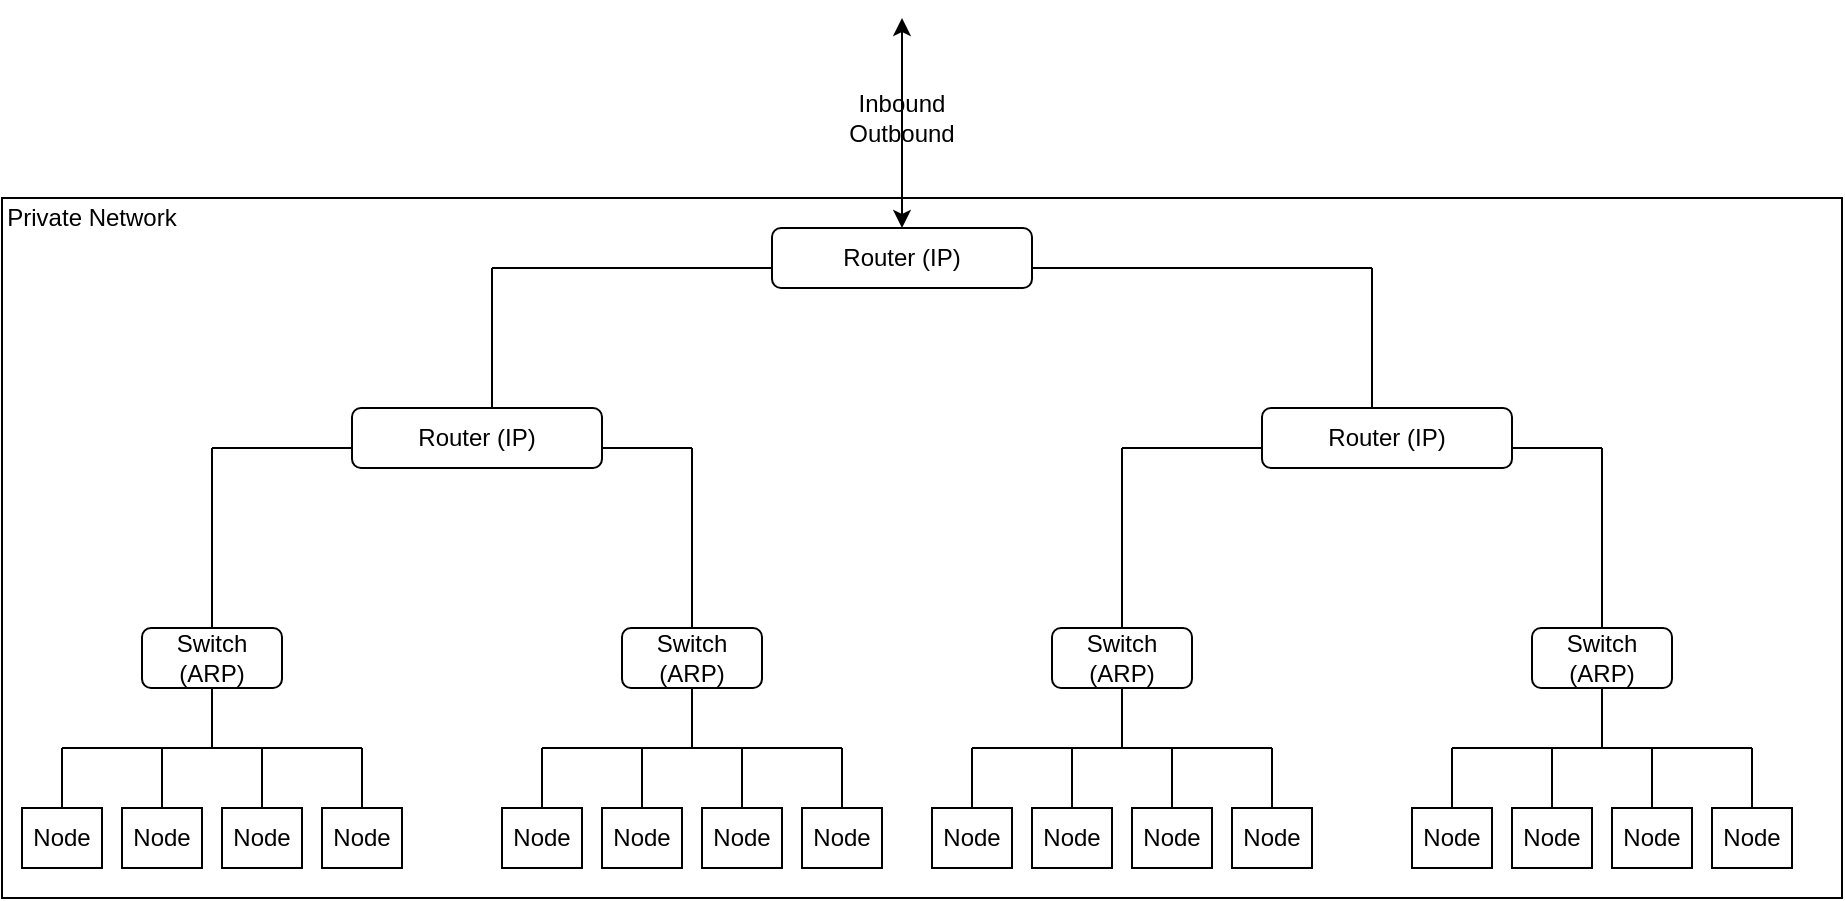 <mxfile version="13.1.9" type="github">
  <diagram name="Page-1" id="822b0af5-4adb-64df-f703-e8dfc1f81529">
    <mxGraphModel dx="782" dy="1286" grid="1" gridSize="10" guides="1" tooltips="1" connect="1" arrows="1" fold="1" page="1" pageScale="1" pageWidth="1100" pageHeight="850" background="#ffffff" math="0" shadow="0">
      <root>
        <mxCell id="0" />
        <mxCell id="1" parent="0" />
        <mxCell id="PTj7z3cZV99JKy-nUeGR-238" value="" style="rounded=0;whiteSpace=wrap;html=1;" vertex="1" parent="1">
          <mxGeometry x="720" y="-30" width="920" height="350" as="geometry" />
        </mxCell>
        <mxCell id="PTj7z3cZV99JKy-nUeGR-239" value="Node" style="rounded=0;whiteSpace=wrap;html=1;" vertex="1" parent="1">
          <mxGeometry x="780" y="275" width="40" height="30" as="geometry" />
        </mxCell>
        <mxCell id="PTj7z3cZV99JKy-nUeGR-240" value="Node" style="rounded=0;whiteSpace=wrap;html=1;" vertex="1" parent="1">
          <mxGeometry x="830" y="275" width="40" height="30" as="geometry" />
        </mxCell>
        <mxCell id="PTj7z3cZV99JKy-nUeGR-241" value="Node" style="rounded=0;whiteSpace=wrap;html=1;" vertex="1" parent="1">
          <mxGeometry x="880" y="275" width="40" height="30" as="geometry" />
        </mxCell>
        <mxCell id="PTj7z3cZV99JKy-nUeGR-242" value="Node" style="rounded=0;whiteSpace=wrap;html=1;" vertex="1" parent="1">
          <mxGeometry x="730" y="275" width="40" height="30" as="geometry" />
        </mxCell>
        <mxCell id="PTj7z3cZV99JKy-nUeGR-243" value="Switch (ARP)" style="rounded=1;whiteSpace=wrap;html=1;" vertex="1" parent="1">
          <mxGeometry x="790" y="185" width="70" height="30" as="geometry" />
        </mxCell>
        <mxCell id="PTj7z3cZV99JKy-nUeGR-244" value="" style="endArrow=none;html=1;exitX=0.5;exitY=0;exitDx=0;exitDy=0;" edge="1" parent="1" source="PTj7z3cZV99JKy-nUeGR-242">
          <mxGeometry width="50" height="50" relative="1" as="geometry">
            <mxPoint x="710" y="265" as="sourcePoint" />
            <mxPoint x="750" y="245" as="targetPoint" />
          </mxGeometry>
        </mxCell>
        <mxCell id="PTj7z3cZV99JKy-nUeGR-245" value="" style="endArrow=none;html=1;" edge="1" parent="1">
          <mxGeometry width="50" height="50" relative="1" as="geometry">
            <mxPoint x="750" y="245" as="sourcePoint" />
            <mxPoint x="900" y="245" as="targetPoint" />
          </mxGeometry>
        </mxCell>
        <mxCell id="PTj7z3cZV99JKy-nUeGR-246" value="" style="endArrow=none;html=1;exitX=0.5;exitY=0;exitDx=0;exitDy=0;" edge="1" parent="1" source="PTj7z3cZV99JKy-nUeGR-241">
          <mxGeometry width="50" height="50" relative="1" as="geometry">
            <mxPoint x="1100" y="275" as="sourcePoint" />
            <mxPoint x="900" y="245" as="targetPoint" />
          </mxGeometry>
        </mxCell>
        <mxCell id="PTj7z3cZV99JKy-nUeGR-247" value="" style="endArrow=none;html=1;entryX=0.5;entryY=1;entryDx=0;entryDy=0;" edge="1" parent="1" target="PTj7z3cZV99JKy-nUeGR-243">
          <mxGeometry width="50" height="50" relative="1" as="geometry">
            <mxPoint x="825" y="245" as="sourcePoint" />
            <mxPoint x="1110" y="195" as="targetPoint" />
          </mxGeometry>
        </mxCell>
        <mxCell id="PTj7z3cZV99JKy-nUeGR-248" value="" style="endArrow=none;html=1;exitX=0.5;exitY=0;exitDx=0;exitDy=0;" edge="1" parent="1" source="PTj7z3cZV99JKy-nUeGR-239">
          <mxGeometry width="50" height="50" relative="1" as="geometry">
            <mxPoint x="1060" y="245" as="sourcePoint" />
            <mxPoint x="800" y="245" as="targetPoint" />
          </mxGeometry>
        </mxCell>
        <mxCell id="PTj7z3cZV99JKy-nUeGR-249" value="" style="endArrow=none;html=1;exitX=0.5;exitY=0;exitDx=0;exitDy=0;" edge="1" parent="1" source="PTj7z3cZV99JKy-nUeGR-240">
          <mxGeometry width="50" height="50" relative="1" as="geometry">
            <mxPoint x="1060" y="245" as="sourcePoint" />
            <mxPoint x="850" y="245" as="targetPoint" />
          </mxGeometry>
        </mxCell>
        <mxCell id="PTj7z3cZV99JKy-nUeGR-250" value="Node" style="rounded=0;whiteSpace=wrap;html=1;" vertex="1" parent="1">
          <mxGeometry x="1020" y="275" width="40" height="30" as="geometry" />
        </mxCell>
        <mxCell id="PTj7z3cZV99JKy-nUeGR-251" value="Node" style="rounded=0;whiteSpace=wrap;html=1;" vertex="1" parent="1">
          <mxGeometry x="1070" y="275" width="40" height="30" as="geometry" />
        </mxCell>
        <mxCell id="PTj7z3cZV99JKy-nUeGR-252" value="Node" style="rounded=0;whiteSpace=wrap;html=1;" vertex="1" parent="1">
          <mxGeometry x="1120" y="275" width="40" height="30" as="geometry" />
        </mxCell>
        <mxCell id="PTj7z3cZV99JKy-nUeGR-253" value="Node" style="rounded=0;whiteSpace=wrap;html=1;" vertex="1" parent="1">
          <mxGeometry x="970" y="275" width="40" height="30" as="geometry" />
        </mxCell>
        <mxCell id="PTj7z3cZV99JKy-nUeGR-254" value="Switch (ARP)" style="rounded=1;whiteSpace=wrap;html=1;" vertex="1" parent="1">
          <mxGeometry x="1030" y="185" width="70" height="30" as="geometry" />
        </mxCell>
        <mxCell id="PTj7z3cZV99JKy-nUeGR-255" value="" style="endArrow=none;html=1;exitX=0.5;exitY=0;exitDx=0;exitDy=0;" edge="1" parent="1" source="PTj7z3cZV99JKy-nUeGR-253">
          <mxGeometry width="50" height="50" relative="1" as="geometry">
            <mxPoint x="950" y="265" as="sourcePoint" />
            <mxPoint x="990" y="245" as="targetPoint" />
          </mxGeometry>
        </mxCell>
        <mxCell id="PTj7z3cZV99JKy-nUeGR-256" value="" style="endArrow=none;html=1;" edge="1" parent="1">
          <mxGeometry width="50" height="50" relative="1" as="geometry">
            <mxPoint x="990" y="245" as="sourcePoint" />
            <mxPoint x="1140" y="245" as="targetPoint" />
          </mxGeometry>
        </mxCell>
        <mxCell id="PTj7z3cZV99JKy-nUeGR-257" value="" style="endArrow=none;html=1;exitX=0.5;exitY=0;exitDx=0;exitDy=0;" edge="1" parent="1" source="PTj7z3cZV99JKy-nUeGR-252">
          <mxGeometry width="50" height="50" relative="1" as="geometry">
            <mxPoint x="1340" y="275" as="sourcePoint" />
            <mxPoint x="1140" y="245" as="targetPoint" />
          </mxGeometry>
        </mxCell>
        <mxCell id="PTj7z3cZV99JKy-nUeGR-258" value="" style="endArrow=none;html=1;entryX=0.5;entryY=1;entryDx=0;entryDy=0;" edge="1" parent="1" target="PTj7z3cZV99JKy-nUeGR-254">
          <mxGeometry width="50" height="50" relative="1" as="geometry">
            <mxPoint x="1065" y="245" as="sourcePoint" />
            <mxPoint x="1350" y="195" as="targetPoint" />
          </mxGeometry>
        </mxCell>
        <mxCell id="PTj7z3cZV99JKy-nUeGR-259" value="" style="endArrow=none;html=1;exitX=0.5;exitY=0;exitDx=0;exitDy=0;" edge="1" parent="1" source="PTj7z3cZV99JKy-nUeGR-250">
          <mxGeometry width="50" height="50" relative="1" as="geometry">
            <mxPoint x="1300" y="245" as="sourcePoint" />
            <mxPoint x="1040" y="245" as="targetPoint" />
          </mxGeometry>
        </mxCell>
        <mxCell id="PTj7z3cZV99JKy-nUeGR-260" value="" style="endArrow=none;html=1;exitX=0.5;exitY=0;exitDx=0;exitDy=0;" edge="1" parent="1" source="PTj7z3cZV99JKy-nUeGR-251">
          <mxGeometry width="50" height="50" relative="1" as="geometry">
            <mxPoint x="1300" y="245" as="sourcePoint" />
            <mxPoint x="1090" y="245" as="targetPoint" />
          </mxGeometry>
        </mxCell>
        <mxCell id="PTj7z3cZV99JKy-nUeGR-261" value="Router (IP)" style="rounded=1;whiteSpace=wrap;html=1;" vertex="1" parent="1">
          <mxGeometry x="895" y="75" width="125" height="30" as="geometry" />
        </mxCell>
        <mxCell id="PTj7z3cZV99JKy-nUeGR-262" value="" style="endArrow=none;html=1;exitX=0.5;exitY=0;exitDx=0;exitDy=0;" edge="1" parent="1" source="PTj7z3cZV99JKy-nUeGR-254">
          <mxGeometry width="50" height="50" relative="1" as="geometry">
            <mxPoint x="1045" y="155" as="sourcePoint" />
            <mxPoint x="1065" y="95" as="targetPoint" />
          </mxGeometry>
        </mxCell>
        <mxCell id="PTj7z3cZV99JKy-nUeGR-263" value="" style="endArrow=none;html=1;" edge="1" parent="1">
          <mxGeometry width="50" height="50" relative="1" as="geometry">
            <mxPoint x="1020" y="95" as="sourcePoint" />
            <mxPoint x="1065" y="95" as="targetPoint" />
          </mxGeometry>
        </mxCell>
        <mxCell id="PTj7z3cZV99JKy-nUeGR-264" value="" style="endArrow=none;html=1;entryX=0.5;entryY=0;entryDx=0;entryDy=0;" edge="1" parent="1" target="PTj7z3cZV99JKy-nUeGR-243">
          <mxGeometry width="50" height="50" relative="1" as="geometry">
            <mxPoint x="825" y="95" as="sourcePoint" />
            <mxPoint x="1095" y="215" as="targetPoint" />
          </mxGeometry>
        </mxCell>
        <mxCell id="PTj7z3cZV99JKy-nUeGR-265" value="" style="endArrow=none;html=1;" edge="1" parent="1">
          <mxGeometry width="50" height="50" relative="1" as="geometry">
            <mxPoint x="895" y="95" as="sourcePoint" />
            <mxPoint x="825" y="95" as="targetPoint" />
          </mxGeometry>
        </mxCell>
        <mxCell id="PTj7z3cZV99JKy-nUeGR-266" value="Node" style="rounded=0;whiteSpace=wrap;html=1;" vertex="1" parent="1">
          <mxGeometry x="1235" y="275" width="40" height="30" as="geometry" />
        </mxCell>
        <mxCell id="PTj7z3cZV99JKy-nUeGR-267" value="Node" style="rounded=0;whiteSpace=wrap;html=1;" vertex="1" parent="1">
          <mxGeometry x="1285" y="275" width="40" height="30" as="geometry" />
        </mxCell>
        <mxCell id="PTj7z3cZV99JKy-nUeGR-268" value="Node" style="rounded=0;whiteSpace=wrap;html=1;" vertex="1" parent="1">
          <mxGeometry x="1335" y="275" width="40" height="30" as="geometry" />
        </mxCell>
        <mxCell id="PTj7z3cZV99JKy-nUeGR-269" value="Node" style="rounded=0;whiteSpace=wrap;html=1;" vertex="1" parent="1">
          <mxGeometry x="1185" y="275" width="40" height="30" as="geometry" />
        </mxCell>
        <mxCell id="PTj7z3cZV99JKy-nUeGR-270" value="Switch (ARP)" style="rounded=1;whiteSpace=wrap;html=1;" vertex="1" parent="1">
          <mxGeometry x="1245" y="185" width="70" height="30" as="geometry" />
        </mxCell>
        <mxCell id="PTj7z3cZV99JKy-nUeGR-271" value="" style="endArrow=none;html=1;exitX=0.5;exitY=0;exitDx=0;exitDy=0;" edge="1" parent="1" source="PTj7z3cZV99JKy-nUeGR-269">
          <mxGeometry width="50" height="50" relative="1" as="geometry">
            <mxPoint x="1165" y="265" as="sourcePoint" />
            <mxPoint x="1205" y="245" as="targetPoint" />
          </mxGeometry>
        </mxCell>
        <mxCell id="PTj7z3cZV99JKy-nUeGR-272" value="" style="endArrow=none;html=1;" edge="1" parent="1">
          <mxGeometry width="50" height="50" relative="1" as="geometry">
            <mxPoint x="1205" y="245" as="sourcePoint" />
            <mxPoint x="1355" y="245" as="targetPoint" />
          </mxGeometry>
        </mxCell>
        <mxCell id="PTj7z3cZV99JKy-nUeGR-273" value="" style="endArrow=none;html=1;exitX=0.5;exitY=0;exitDx=0;exitDy=0;" edge="1" parent="1" source="PTj7z3cZV99JKy-nUeGR-268">
          <mxGeometry width="50" height="50" relative="1" as="geometry">
            <mxPoint x="1555" y="275" as="sourcePoint" />
            <mxPoint x="1355" y="245" as="targetPoint" />
          </mxGeometry>
        </mxCell>
        <mxCell id="PTj7z3cZV99JKy-nUeGR-274" value="" style="endArrow=none;html=1;entryX=0.5;entryY=1;entryDx=0;entryDy=0;" edge="1" parent="1" target="PTj7z3cZV99JKy-nUeGR-270">
          <mxGeometry width="50" height="50" relative="1" as="geometry">
            <mxPoint x="1280" y="245" as="sourcePoint" />
            <mxPoint x="1565" y="195" as="targetPoint" />
          </mxGeometry>
        </mxCell>
        <mxCell id="PTj7z3cZV99JKy-nUeGR-275" value="" style="endArrow=none;html=1;exitX=0.5;exitY=0;exitDx=0;exitDy=0;" edge="1" parent="1" source="PTj7z3cZV99JKy-nUeGR-266">
          <mxGeometry width="50" height="50" relative="1" as="geometry">
            <mxPoint x="1515" y="245" as="sourcePoint" />
            <mxPoint x="1255" y="245" as="targetPoint" />
          </mxGeometry>
        </mxCell>
        <mxCell id="PTj7z3cZV99JKy-nUeGR-276" value="" style="endArrow=none;html=1;exitX=0.5;exitY=0;exitDx=0;exitDy=0;" edge="1" parent="1" source="PTj7z3cZV99JKy-nUeGR-267">
          <mxGeometry width="50" height="50" relative="1" as="geometry">
            <mxPoint x="1515" y="245" as="sourcePoint" />
            <mxPoint x="1305" y="245" as="targetPoint" />
          </mxGeometry>
        </mxCell>
        <mxCell id="PTj7z3cZV99JKy-nUeGR-277" value="Node" style="rounded=0;whiteSpace=wrap;html=1;" vertex="1" parent="1">
          <mxGeometry x="1475" y="275" width="40" height="30" as="geometry" />
        </mxCell>
        <mxCell id="PTj7z3cZV99JKy-nUeGR-278" value="Node" style="rounded=0;whiteSpace=wrap;html=1;" vertex="1" parent="1">
          <mxGeometry x="1525" y="275" width="40" height="30" as="geometry" />
        </mxCell>
        <mxCell id="PTj7z3cZV99JKy-nUeGR-279" value="Node" style="rounded=0;whiteSpace=wrap;html=1;" vertex="1" parent="1">
          <mxGeometry x="1575" y="275" width="40" height="30" as="geometry" />
        </mxCell>
        <mxCell id="PTj7z3cZV99JKy-nUeGR-280" value="Node" style="rounded=0;whiteSpace=wrap;html=1;" vertex="1" parent="1">
          <mxGeometry x="1425" y="275" width="40" height="30" as="geometry" />
        </mxCell>
        <mxCell id="PTj7z3cZV99JKy-nUeGR-281" value="Switch (ARP)" style="rounded=1;whiteSpace=wrap;html=1;" vertex="1" parent="1">
          <mxGeometry x="1485" y="185" width="70" height="30" as="geometry" />
        </mxCell>
        <mxCell id="PTj7z3cZV99JKy-nUeGR-282" value="" style="endArrow=none;html=1;exitX=0.5;exitY=0;exitDx=0;exitDy=0;" edge="1" parent="1" source="PTj7z3cZV99JKy-nUeGR-280">
          <mxGeometry width="50" height="50" relative="1" as="geometry">
            <mxPoint x="1405" y="265" as="sourcePoint" />
            <mxPoint x="1445" y="245" as="targetPoint" />
          </mxGeometry>
        </mxCell>
        <mxCell id="PTj7z3cZV99JKy-nUeGR-283" value="" style="endArrow=none;html=1;" edge="1" parent="1">
          <mxGeometry width="50" height="50" relative="1" as="geometry">
            <mxPoint x="1445" y="245" as="sourcePoint" />
            <mxPoint x="1595" y="245" as="targetPoint" />
          </mxGeometry>
        </mxCell>
        <mxCell id="PTj7z3cZV99JKy-nUeGR-284" value="" style="endArrow=none;html=1;exitX=0.5;exitY=0;exitDx=0;exitDy=0;" edge="1" parent="1" source="PTj7z3cZV99JKy-nUeGR-279">
          <mxGeometry width="50" height="50" relative="1" as="geometry">
            <mxPoint x="1795" y="275" as="sourcePoint" />
            <mxPoint x="1595" y="245" as="targetPoint" />
          </mxGeometry>
        </mxCell>
        <mxCell id="PTj7z3cZV99JKy-nUeGR-285" value="" style="endArrow=none;html=1;entryX=0.5;entryY=1;entryDx=0;entryDy=0;" edge="1" parent="1" target="PTj7z3cZV99JKy-nUeGR-281">
          <mxGeometry width="50" height="50" relative="1" as="geometry">
            <mxPoint x="1520" y="245" as="sourcePoint" />
            <mxPoint x="1805" y="195" as="targetPoint" />
          </mxGeometry>
        </mxCell>
        <mxCell id="PTj7z3cZV99JKy-nUeGR-286" value="" style="endArrow=none;html=1;exitX=0.5;exitY=0;exitDx=0;exitDy=0;" edge="1" parent="1" source="PTj7z3cZV99JKy-nUeGR-277">
          <mxGeometry width="50" height="50" relative="1" as="geometry">
            <mxPoint x="1755" y="245" as="sourcePoint" />
            <mxPoint x="1495" y="245" as="targetPoint" />
          </mxGeometry>
        </mxCell>
        <mxCell id="PTj7z3cZV99JKy-nUeGR-287" value="" style="endArrow=none;html=1;exitX=0.5;exitY=0;exitDx=0;exitDy=0;" edge="1" parent="1" source="PTj7z3cZV99JKy-nUeGR-278">
          <mxGeometry width="50" height="50" relative="1" as="geometry">
            <mxPoint x="1755" y="245" as="sourcePoint" />
            <mxPoint x="1545" y="245" as="targetPoint" />
          </mxGeometry>
        </mxCell>
        <mxCell id="PTj7z3cZV99JKy-nUeGR-288" value="Router (IP)" style="rounded=1;whiteSpace=wrap;html=1;" vertex="1" parent="1">
          <mxGeometry x="1350" y="75" width="125" height="30" as="geometry" />
        </mxCell>
        <mxCell id="PTj7z3cZV99JKy-nUeGR-289" value="" style="endArrow=none;html=1;exitX=0.5;exitY=0;exitDx=0;exitDy=0;" edge="1" parent="1" source="PTj7z3cZV99JKy-nUeGR-281">
          <mxGeometry width="50" height="50" relative="1" as="geometry">
            <mxPoint x="1500" y="155" as="sourcePoint" />
            <mxPoint x="1520" y="95" as="targetPoint" />
          </mxGeometry>
        </mxCell>
        <mxCell id="PTj7z3cZV99JKy-nUeGR-290" value="" style="endArrow=none;html=1;" edge="1" parent="1">
          <mxGeometry width="50" height="50" relative="1" as="geometry">
            <mxPoint x="1475" y="95" as="sourcePoint" />
            <mxPoint x="1520" y="95" as="targetPoint" />
          </mxGeometry>
        </mxCell>
        <mxCell id="PTj7z3cZV99JKy-nUeGR-291" value="" style="endArrow=none;html=1;entryX=0.5;entryY=0;entryDx=0;entryDy=0;" edge="1" parent="1" target="PTj7z3cZV99JKy-nUeGR-270">
          <mxGeometry width="50" height="50" relative="1" as="geometry">
            <mxPoint x="1280" y="95" as="sourcePoint" />
            <mxPoint x="1550" y="215" as="targetPoint" />
          </mxGeometry>
        </mxCell>
        <mxCell id="PTj7z3cZV99JKy-nUeGR-292" value="" style="endArrow=none;html=1;" edge="1" parent="1">
          <mxGeometry width="50" height="50" relative="1" as="geometry">
            <mxPoint x="1350" y="95" as="sourcePoint" />
            <mxPoint x="1280" y="95" as="targetPoint" />
          </mxGeometry>
        </mxCell>
        <mxCell id="PTj7z3cZV99JKy-nUeGR-293" value="Router (IP)" style="rounded=1;whiteSpace=wrap;html=1;" vertex="1" parent="1">
          <mxGeometry x="1105" y="-15" width="130" height="30" as="geometry" />
        </mxCell>
        <mxCell id="PTj7z3cZV99JKy-nUeGR-294" value="" style="endArrow=none;html=1;" edge="1" parent="1">
          <mxGeometry width="50" height="50" relative="1" as="geometry">
            <mxPoint x="965" y="5" as="sourcePoint" />
            <mxPoint x="1105" y="5" as="targetPoint" />
          </mxGeometry>
        </mxCell>
        <mxCell id="PTj7z3cZV99JKy-nUeGR-295" value="" style="endArrow=none;html=1;" edge="1" parent="1">
          <mxGeometry width="50" height="50" relative="1" as="geometry">
            <mxPoint x="965" y="75" as="sourcePoint" />
            <mxPoint x="965" y="5" as="targetPoint" />
          </mxGeometry>
        </mxCell>
        <mxCell id="PTj7z3cZV99JKy-nUeGR-296" value="" style="endArrow=none;html=1;" edge="1" parent="1">
          <mxGeometry width="50" height="50" relative="1" as="geometry">
            <mxPoint x="1235" y="5" as="sourcePoint" />
            <mxPoint x="1405" y="5" as="targetPoint" />
          </mxGeometry>
        </mxCell>
        <mxCell id="PTj7z3cZV99JKy-nUeGR-297" value="" style="endArrow=none;html=1;" edge="1" parent="1">
          <mxGeometry width="50" height="50" relative="1" as="geometry">
            <mxPoint x="1405" y="75" as="sourcePoint" />
            <mxPoint x="1405" y="5" as="targetPoint" />
          </mxGeometry>
        </mxCell>
        <mxCell id="PTj7z3cZV99JKy-nUeGR-298" value="Private Network" style="text;html=1;strokeColor=none;fillColor=none;align=center;verticalAlign=middle;whiteSpace=wrap;rounded=0;" vertex="1" parent="1">
          <mxGeometry x="720" y="-30" width="90" height="20" as="geometry" />
        </mxCell>
        <mxCell id="PTj7z3cZV99JKy-nUeGR-300" value="" style="endArrow=classic;startArrow=classic;html=1;exitX=0.5;exitY=0;exitDx=0;exitDy=0;" edge="1" parent="1" source="PTj7z3cZV99JKy-nUeGR-293">
          <mxGeometry width="50" height="50" relative="1" as="geometry">
            <mxPoint x="1130" y="110" as="sourcePoint" />
            <mxPoint x="1170" y="-120" as="targetPoint" />
          </mxGeometry>
        </mxCell>
        <mxCell id="PTj7z3cZV99JKy-nUeGR-301" value="Inbound&lt;br&gt;Outbound" style="text;html=1;strokeColor=none;fillColor=none;align=center;verticalAlign=middle;whiteSpace=wrap;rounded=0;" vertex="1" parent="1">
          <mxGeometry x="1130" y="-80" width="80" height="20" as="geometry" />
        </mxCell>
      </root>
    </mxGraphModel>
  </diagram>
</mxfile>

